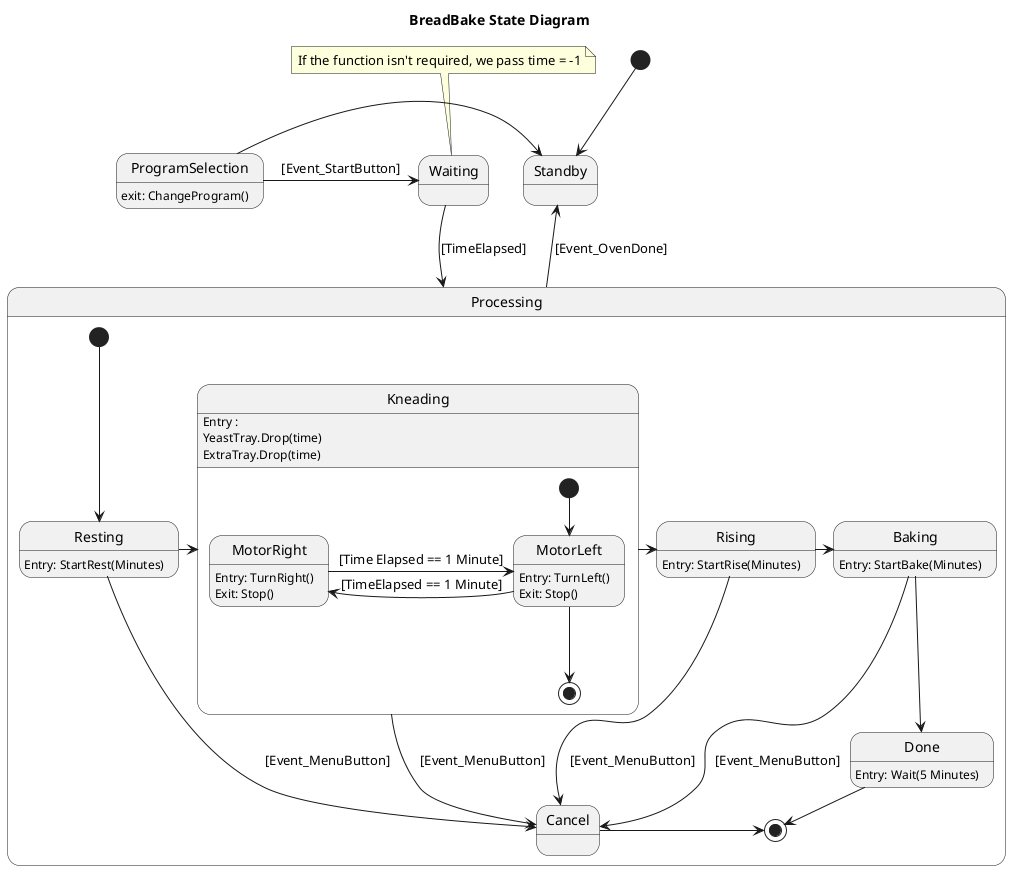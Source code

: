 @startuml BreadBake
Title BreadBake State Diagram

state ProgramSelection
    ProgramSelection: exit: ChangeProgram()

[*] -down-> Standby

Standby -> ProgramSelection : [Event_MenuButton]
ProgramSelection -> Standby
ProgramSelection -> Waiting : [Event_StartButton]
Waiting -> Processing : [TimeElapsed]

note top of Waiting
    If the function isn't required, we pass time = -1
end note

state Processing {
    state Baking
        Baking: Entry: StartBake(Minutes)
    state Resting
        Resting: Entry: StartRest(Minutes)
    state Rising
        Rising: Entry: StartRise(Minutes)
    state Done
        Done: Entry: Wait(5 Minutes)

    state Kneading {
    Kneading: Entry : 
    Kneading: YeastTray.Drop(time)
    Kneading: ExtraTray.Drop(time)

    state MotorLeft
        MotorLeft: Entry: TurnLeft()
        MotorLeft: Exit: Stop()
    state MotorRight
        MotorRight: Entry: TurnRight()
        MotorRight: Exit: Stop()

    [*] --> MotorLeft

    MotorLeft -Left-> MotorRight : [TimeElapsed == 1 Minute]
    MotorRight -Right-> MotorLeft : [Time Elapsed == 1 Minute]
    MotorLeft --Down-> [*]
    }

    [*] -down-> Resting
    Resting --right-> Kneading 
    Kneading -> Rising 
    Rising -> Baking
    Baking -right-> Done
    Done -> [*] : [TaskNr != done || Event_MenuButton]

    Resting -down-> Cancel : [Event_MenuButton]
    Kneading -down-> Cancel : [Event_MenuButton]
    Rising -down-> Cancel : [Event_MenuButton]
    Baking -down-> Cancel : [Event_MenuButton]

    Cancel->[*]
}

Processing --> Standby : [Event_OvenDone]
@enduml